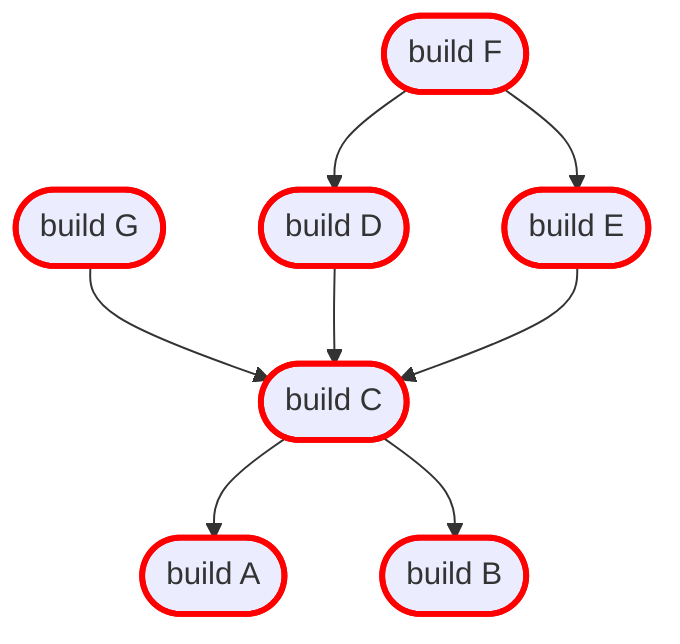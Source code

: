 flowchart TD
classDef forced stroke:red,stroke-width:3px
classDef required stroke:orange,stroke-width:3px
classDef selected stroke:black,stroke-width:3px
F:build(["build F"])
G:build(["build G"])
F:build --> D:build
F:build --> E:build
class F:build forced
G:build --> C:build
class G:build forced
D:build(["build D"])
E:build(["build E"])
D:build --> C:build
class D:build forced
E:build --> C:build
class E:build forced
C:build(["build C"])
C:build --> A:build
C:build --> B:build
class C:build forced
A:build(["build A"])
B:build(["build B"])
class A:build forced
class B:build forced